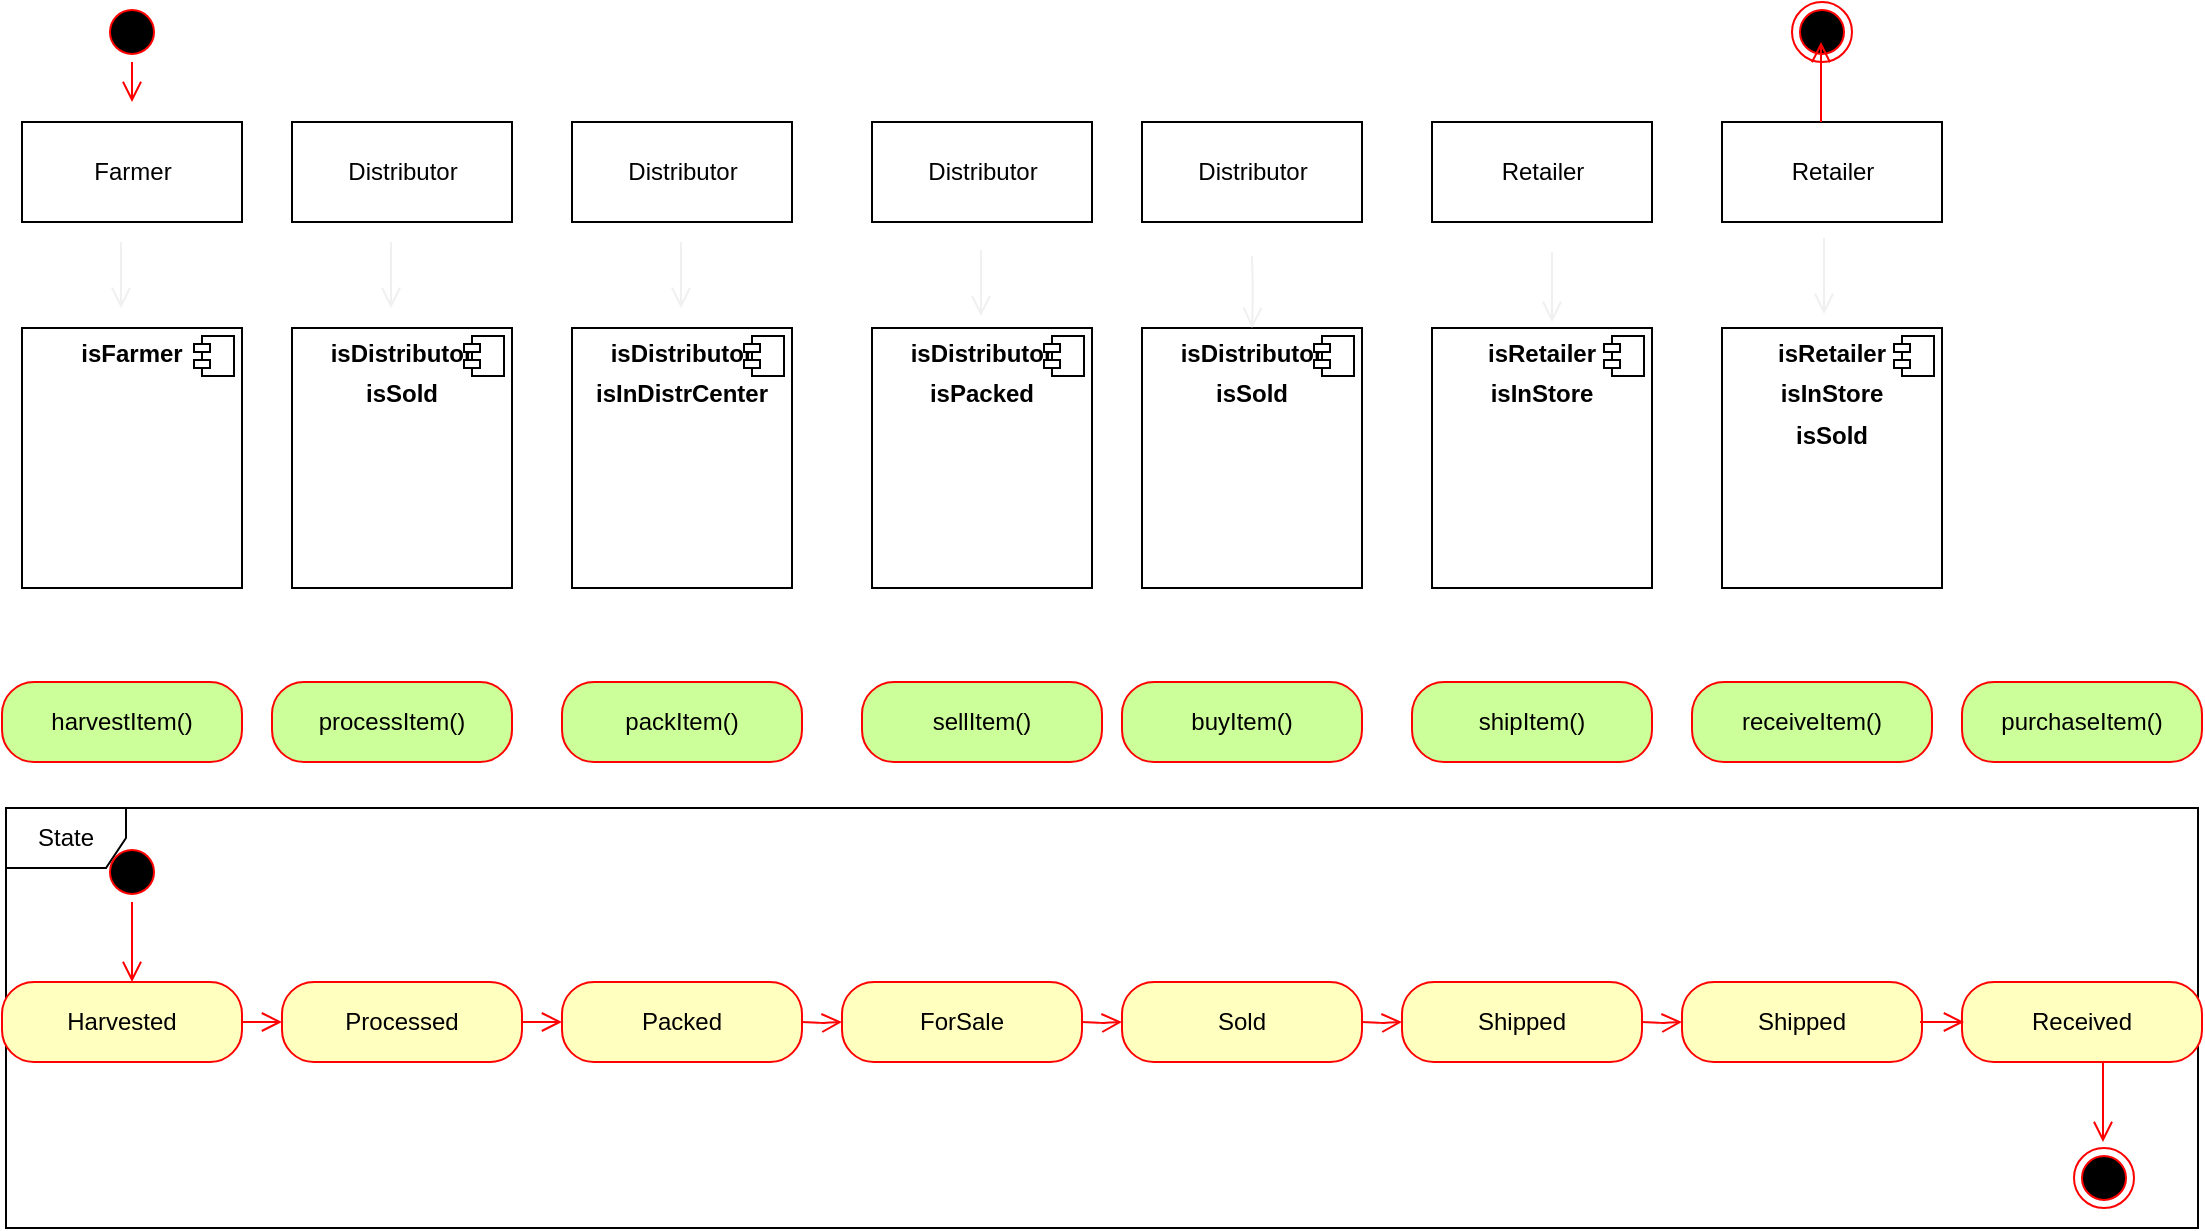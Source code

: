 <mxfile version="13.0.9">
    <diagram id="lZiwIQdMOfMtD67OIh1-" name="Page-1">
        <mxGraphModel dx="1030" dy="780" grid="0" gridSize="10" guides="1" tooltips="1" connect="1" arrows="1" fold="1" page="1" pageScale="1" pageWidth="1100" pageHeight="850" math="0" shadow="0">
            <root>
                <mxCell id="0"/>
                <mxCell id="1" parent="0"/>
                <mxCell id="19" value="State" style="shape=umlFrame;whiteSpace=wrap;html=1;" parent="1" vertex="1">
                    <mxGeometry x="2" y="623" width="1096" height="210" as="geometry"/>
                </mxCell>
                <mxCell id="31" value="Harvested" style="rounded=1;whiteSpace=wrap;html=1;arcSize=40;fontColor=#000000;fillColor=#ffffc0;strokeColor=#ff0000;" parent="1" vertex="1">
                    <mxGeometry y="710" width="120" height="40" as="geometry"/>
                </mxCell>
                <mxCell id="32" value="" style="edgeStyle=orthogonalEdgeStyle;html=1;verticalAlign=bottom;endArrow=open;endSize=8;strokeColor=#ff0000;" parent="1" source="31" edge="1">
                    <mxGeometry relative="1" as="geometry">
                        <mxPoint x="140" y="730" as="targetPoint"/>
                        <mxPoint x="120" y="730" as="sourcePoint"/>
                    </mxGeometry>
                </mxCell>
                <mxCell id="37" value="Processed" style="rounded=1;whiteSpace=wrap;html=1;arcSize=40;fontColor=#000000;fillColor=#ffffc0;strokeColor=#ff0000;" parent="1" vertex="1">
                    <mxGeometry x="140" y="710" width="120" height="40" as="geometry"/>
                </mxCell>
                <mxCell id="38" value="" style="edgeStyle=orthogonalEdgeStyle;html=1;verticalAlign=bottom;endArrow=open;endSize=8;strokeColor=#ff0000;" parent="1" source="37" edge="1">
                    <mxGeometry relative="1" as="geometry">
                        <mxPoint x="280" y="730" as="targetPoint"/>
                        <mxPoint x="260" y="730" as="sourcePoint"/>
                    </mxGeometry>
                </mxCell>
                <mxCell id="39" value="Packed" style="rounded=1;whiteSpace=wrap;html=1;arcSize=40;fontColor=#000000;fillColor=#ffffc0;strokeColor=#ff0000;" parent="1" vertex="1">
                    <mxGeometry x="280" y="710" width="120" height="40" as="geometry"/>
                </mxCell>
                <mxCell id="43" value="" style="edgeStyle=orthogonalEdgeStyle;html=1;verticalAlign=bottom;endArrow=open;endSize=8;strokeColor=#ff0000;" parent="1" edge="1">
                    <mxGeometry relative="1" as="geometry">
                        <mxPoint x="420" y="730" as="targetPoint"/>
                        <mxPoint x="400" y="730" as="sourcePoint"/>
                    </mxGeometry>
                </mxCell>
                <mxCell id="44" value="ForSale" style="rounded=1;whiteSpace=wrap;html=1;arcSize=40;fontColor=#000000;fillColor=#ffffc0;strokeColor=#ff0000;" parent="1" vertex="1">
                    <mxGeometry x="420" y="710" width="120" height="40" as="geometry"/>
                </mxCell>
                <mxCell id="45" value="" style="edgeStyle=orthogonalEdgeStyle;html=1;verticalAlign=bottom;endArrow=open;endSize=8;strokeColor=#ff0000;" parent="1" edge="1">
                    <mxGeometry relative="1" as="geometry">
                        <mxPoint x="560" y="730" as="targetPoint"/>
                        <mxPoint x="540" y="730" as="sourcePoint"/>
                    </mxGeometry>
                </mxCell>
                <mxCell id="46" value="Sold" style="rounded=1;whiteSpace=wrap;html=1;arcSize=40;fontColor=#000000;fillColor=#ffffc0;strokeColor=#ff0000;" parent="1" vertex="1">
                    <mxGeometry x="560" y="710" width="120" height="40" as="geometry"/>
                </mxCell>
                <mxCell id="47" value="" style="edgeStyle=orthogonalEdgeStyle;html=1;verticalAlign=bottom;endArrow=open;endSize=8;strokeColor=#ff0000;" parent="1" edge="1">
                    <mxGeometry relative="1" as="geometry">
                        <mxPoint x="700" y="730" as="targetPoint"/>
                        <mxPoint x="680" y="730" as="sourcePoint"/>
                    </mxGeometry>
                </mxCell>
                <mxCell id="48" value="Shipped" style="rounded=1;whiteSpace=wrap;html=1;arcSize=40;fontColor=#000000;fillColor=#ffffc0;strokeColor=#ff0000;" parent="1" vertex="1">
                    <mxGeometry x="700" y="710" width="120" height="40" as="geometry"/>
                </mxCell>
                <mxCell id="49" value="" style="edgeStyle=orthogonalEdgeStyle;html=1;verticalAlign=bottom;endArrow=open;endSize=8;strokeColor=#ff0000;" parent="1" edge="1">
                    <mxGeometry relative="1" as="geometry">
                        <mxPoint x="840" y="730" as="targetPoint"/>
                        <mxPoint x="820" y="730" as="sourcePoint"/>
                    </mxGeometry>
                </mxCell>
                <mxCell id="50" value="Received" style="rounded=1;whiteSpace=wrap;html=1;arcSize=40;fontColor=#000000;fillColor=#ffffc0;strokeColor=#ff0000;" parent="1" vertex="1">
                    <mxGeometry x="980" y="710" width="120" height="40" as="geometry"/>
                </mxCell>
                <mxCell id="51" value="" style="ellipse;html=1;shape=startState;fillColor=#000000;strokeColor=#ff0000;" parent="1" vertex="1">
                    <mxGeometry x="50" y="640" width="30" height="30" as="geometry"/>
                </mxCell>
                <mxCell id="52" value="" style="edgeStyle=orthogonalEdgeStyle;html=1;verticalAlign=bottom;endArrow=open;endSize=8;strokeColor=#ff0000;" parent="1" source="51" edge="1">
                    <mxGeometry relative="1" as="geometry">
                        <mxPoint x="65" y="710" as="targetPoint"/>
                    </mxGeometry>
                </mxCell>
                <mxCell id="53" value="" style="ellipse;html=1;shape=endState;fillColor=#000000;strokeColor=#ff0000;" parent="1" vertex="1">
                    <mxGeometry x="1036" y="793" width="30" height="30" as="geometry"/>
                </mxCell>
                <mxCell id="65" value="" style="edgeStyle=orthogonalEdgeStyle;html=1;verticalAlign=bottom;endArrow=open;endSize=8;strokeColor=#ff0000;" parent="1" edge="1">
                    <mxGeometry relative="1" as="geometry">
                        <mxPoint x="1050.5" y="790" as="targetPoint"/>
                        <mxPoint x="1050.5" y="750" as="sourcePoint"/>
                    </mxGeometry>
                </mxCell>
                <mxCell id="66" value="Farmer" style="html=1;" parent="1" vertex="1">
                    <mxGeometry x="10" y="280" width="110" height="50" as="geometry"/>
                </mxCell>
                <mxCell id="67" value="Distributor" style="html=1;" parent="1" vertex="1">
                    <mxGeometry x="145" y="280" width="110" height="50" as="geometry"/>
                </mxCell>
                <mxCell id="68" value="Distributor" style="html=1;" parent="1" vertex="1">
                    <mxGeometry x="285" y="280" width="110" height="50" as="geometry"/>
                </mxCell>
                <mxCell id="70" value="Distributor" style="html=1;" parent="1" vertex="1">
                    <mxGeometry x="435" y="280" width="110" height="50" as="geometry"/>
                </mxCell>
                <mxCell id="71" value="Distributor" style="html=1;" parent="1" vertex="1">
                    <mxGeometry x="570" y="280" width="110" height="50" as="geometry"/>
                </mxCell>
                <mxCell id="72" value="Retailer" style="html=1;" parent="1" vertex="1">
                    <mxGeometry x="715" y="280" width="110" height="50" as="geometry"/>
                </mxCell>
                <mxCell id="73" value="Retailer" style="html=1;" parent="1" vertex="1">
                    <mxGeometry x="860" y="280" width="110" height="50" as="geometry"/>
                </mxCell>
                <mxCell id="74" value="" style="ellipse;html=1;shape=startState;fillColor=#000000;strokeColor=#ff0000;" parent="1" vertex="1">
                    <mxGeometry x="50" y="220" width="30" height="30" as="geometry"/>
                </mxCell>
                <mxCell id="75" value="" style="edgeStyle=orthogonalEdgeStyle;html=1;verticalAlign=bottom;endArrow=open;endSize=8;strokeColor=#ff0000;" parent="1" source="74" edge="1">
                    <mxGeometry relative="1" as="geometry">
                        <mxPoint x="65" y="270" as="targetPoint"/>
                    </mxGeometry>
                </mxCell>
                <mxCell id="76" value="" style="ellipse;html=1;shape=endState;fillColor=#000000;strokeColor=#ff0000;" parent="1" vertex="1">
                    <mxGeometry x="895" y="220" width="30" height="30" as="geometry"/>
                </mxCell>
                <mxCell id="79" value="" style="edgeStyle=orthogonalEdgeStyle;html=1;verticalAlign=bottom;endArrow=open;endSize=8;strokeColor=#ff0000;" parent="1" edge="1">
                    <mxGeometry relative="1" as="geometry">
                        <mxPoint x="909.5" y="240" as="targetPoint"/>
                        <mxPoint x="909.5" y="280" as="sourcePoint"/>
                    </mxGeometry>
                </mxCell>
                <mxCell id="81" value="&lt;p style=&quot;margin: 0px ; margin-top: 6px ; text-align: center&quot;&gt;&lt;b&gt;isFarmer&lt;/b&gt;&lt;/p&gt;&lt;p style=&quot;margin: 0px ; margin-top: 6px ; text-align: center&quot;&gt;&lt;b&gt;&lt;br&gt;&lt;/b&gt;&lt;/p&gt;" style="align=left;overflow=fill;html=1;dropTarget=0;" parent="1" vertex="1">
                    <mxGeometry x="10" y="383" width="110" height="130" as="geometry"/>
                </mxCell>
                <mxCell id="82" value="" style="shape=component;jettyWidth=8;jettyHeight=4;" parent="81" vertex="1">
                    <mxGeometry x="1" width="20" height="20" relative="1" as="geometry">
                        <mxPoint x="-24" y="4" as="offset"/>
                    </mxGeometry>
                </mxCell>
                <mxCell id="83" value="harvestItem()" style="rounded=1;whiteSpace=wrap;html=1;arcSize=40;fontColor=#000000;fillColor=#CCFF99;strokeColor=#ff0000;" parent="1" vertex="1">
                    <mxGeometry y="560" width="120" height="40" as="geometry"/>
                </mxCell>
                <mxCell id="85" value="processItem()" style="rounded=1;whiteSpace=wrap;html=1;arcSize=40;fontColor=#000000;fillColor=#CCFF99;strokeColor=#ff0000;" parent="1" vertex="1">
                    <mxGeometry x="135" y="560" width="120" height="40" as="geometry"/>
                </mxCell>
                <mxCell id="87" value="packItem()" style="rounded=1;whiteSpace=wrap;html=1;arcSize=40;fontColor=#000000;fillColor=#CCFF99;strokeColor=#ff0000;" parent="1" vertex="1">
                    <mxGeometry x="280" y="560" width="120" height="40" as="geometry"/>
                </mxCell>
                <mxCell id="88" value="sellItem()" style="rounded=1;whiteSpace=wrap;html=1;arcSize=40;fontColor=#000000;fillColor=#CCFF99;strokeColor=#ff0000;" parent="1" vertex="1">
                    <mxGeometry x="430" y="560" width="120" height="40" as="geometry"/>
                </mxCell>
                <mxCell id="89" value="buyItem()" style="rounded=1;whiteSpace=wrap;html=1;arcSize=40;fontColor=#000000;fillColor=#CCFF99;strokeColor=#ff0000;" parent="1" vertex="1">
                    <mxGeometry x="560" y="560" width="120" height="40" as="geometry"/>
                </mxCell>
                <mxCell id="90" value="shipItem()" style="rounded=1;whiteSpace=wrap;html=1;arcSize=40;fontColor=#000000;fillColor=#CCFF99;strokeColor=#ff0000;" parent="1" vertex="1">
                    <mxGeometry x="705" y="560" width="120" height="40" as="geometry"/>
                </mxCell>
                <mxCell id="91" value="receiveItem()" style="rounded=1;whiteSpace=wrap;html=1;arcSize=40;fontColor=#000000;fillColor=#CCFF99;strokeColor=#ff0000;" parent="1" vertex="1">
                    <mxGeometry x="845" y="560" width="120" height="40" as="geometry"/>
                </mxCell>
                <mxCell id="92" value="&lt;p style=&quot;margin: 0px ; margin-top: 6px ; text-align: center&quot;&gt;&lt;b&gt;isDistributor&lt;/b&gt;&lt;/p&gt;&lt;p style=&quot;margin: 0px ; margin-top: 6px ; text-align: center&quot;&gt;&lt;b&gt;isSold&lt;/b&gt;&lt;/p&gt;" style="align=left;overflow=fill;html=1;dropTarget=0;" parent="1" vertex="1">
                    <mxGeometry x="145" y="383" width="110" height="130" as="geometry"/>
                </mxCell>
                <mxCell id="93" value="" style="shape=component;jettyWidth=8;jettyHeight=4;" parent="92" vertex="1">
                    <mxGeometry x="1" width="20" height="20" relative="1" as="geometry">
                        <mxPoint x="-24" y="4" as="offset"/>
                    </mxGeometry>
                </mxCell>
                <mxCell id="94" value="&lt;p style=&quot;margin: 0px ; margin-top: 6px ; text-align: center&quot;&gt;&lt;b&gt;isDistributor&lt;/b&gt;&lt;/p&gt;&lt;p style=&quot;margin: 0px ; margin-top: 6px ; text-align: center&quot;&gt;&lt;b&gt;isInDistrCenter&lt;/b&gt;&lt;/p&gt;" style="align=left;overflow=fill;html=1;dropTarget=0;" parent="1" vertex="1">
                    <mxGeometry x="285" y="383" width="110" height="130" as="geometry"/>
                </mxCell>
                <mxCell id="95" value="" style="shape=component;jettyWidth=8;jettyHeight=4;" parent="94" vertex="1">
                    <mxGeometry x="1" width="20" height="20" relative="1" as="geometry">
                        <mxPoint x="-24" y="4" as="offset"/>
                    </mxGeometry>
                </mxCell>
                <mxCell id="96" value="&lt;p style=&quot;margin: 0px ; margin-top: 6px ; text-align: center&quot;&gt;&lt;b&gt;isDistributor&lt;/b&gt;&lt;/p&gt;&lt;p style=&quot;margin: 0px ; margin-top: 6px ; text-align: center&quot;&gt;&lt;b&gt;isPacked&lt;/b&gt;&lt;/p&gt;&lt;p style=&quot;margin: 0px ; margin-top: 6px ; text-align: center&quot;&gt;&lt;b&gt;&lt;br&gt;&lt;/b&gt;&lt;/p&gt;" style="align=left;overflow=fill;html=1;dropTarget=0;" parent="1" vertex="1">
                    <mxGeometry x="435" y="383" width="110" height="130" as="geometry"/>
                </mxCell>
                <mxCell id="97" value="" style="shape=component;jettyWidth=8;jettyHeight=4;" parent="96" vertex="1">
                    <mxGeometry x="1" width="20" height="20" relative="1" as="geometry">
                        <mxPoint x="-24" y="4" as="offset"/>
                    </mxGeometry>
                </mxCell>
                <mxCell id="98" value="&lt;p style=&quot;margin: 0px ; margin-top: 6px ; text-align: center&quot;&gt;&lt;b&gt;isDistributor&lt;/b&gt;&lt;/p&gt;&lt;p style=&quot;margin: 0px ; margin-top: 6px ; text-align: center&quot;&gt;&lt;b&gt;isSold&lt;/b&gt;&lt;/p&gt;" style="align=left;overflow=fill;html=1;dropTarget=0;" parent="1" vertex="1">
                    <mxGeometry x="570" y="383" width="110" height="130" as="geometry"/>
                </mxCell>
                <mxCell id="99" value="" style="shape=component;jettyWidth=8;jettyHeight=4;" parent="98" vertex="1">
                    <mxGeometry x="1" width="20" height="20" relative="1" as="geometry">
                        <mxPoint x="-24" y="4" as="offset"/>
                    </mxGeometry>
                </mxCell>
                <mxCell id="100" value="&lt;p style=&quot;margin: 0px ; margin-top: 6px ; text-align: center&quot;&gt;&lt;b&gt;isRetailer&lt;/b&gt;&lt;/p&gt;&lt;p style=&quot;margin: 0px ; margin-top: 6px ; text-align: center&quot;&gt;&lt;b&gt;isInStore&lt;/b&gt;&lt;/p&gt;&lt;p style=&quot;margin: 0px ; margin-top: 6px ; text-align: center&quot;&gt;&lt;b&gt;&lt;br&gt;&lt;/b&gt;&lt;/p&gt;" style="align=left;overflow=fill;html=1;dropTarget=0;" parent="1" vertex="1">
                    <mxGeometry x="715" y="383" width="110" height="130" as="geometry"/>
                </mxCell>
                <mxCell id="101" value="" style="shape=component;jettyWidth=8;jettyHeight=4;" parent="100" vertex="1">
                    <mxGeometry x="1" width="20" height="20" relative="1" as="geometry">
                        <mxPoint x="-24" y="4" as="offset"/>
                    </mxGeometry>
                </mxCell>
                <mxCell id="102" value="&lt;p style=&quot;margin: 0px ; margin-top: 6px ; text-align: center&quot;&gt;&lt;b&gt;isRetailer&lt;/b&gt;&lt;/p&gt;&lt;p style=&quot;margin: 0px ; margin-top: 6px ; text-align: center&quot;&gt;&lt;b&gt;isInStore&lt;/b&gt;&lt;/p&gt;&lt;p style=&quot;margin: 0px ; margin-top: 6px ; text-align: center&quot;&gt;&lt;b&gt;isSold&lt;/b&gt;&lt;/p&gt;" style="align=left;overflow=fill;html=1;dropTarget=0;" parent="1" vertex="1">
                    <mxGeometry x="860" y="383" width="110" height="130" as="geometry"/>
                </mxCell>
                <mxCell id="103" value="" style="shape=component;jettyWidth=8;jettyHeight=4;" parent="102" vertex="1">
                    <mxGeometry x="1" width="20" height="20" relative="1" as="geometry">
                        <mxPoint x="-24" y="4" as="offset"/>
                    </mxGeometry>
                </mxCell>
                <mxCell id="106" value="" style="edgeStyle=orthogonalEdgeStyle;html=1;verticalAlign=bottom;endArrow=open;endSize=8;strokeColor=#F0F0F0;" parent="1" edge="1">
                    <mxGeometry relative="1" as="geometry">
                        <mxPoint x="59.5" y="373" as="targetPoint"/>
                        <mxPoint x="59.5" y="340" as="sourcePoint"/>
                    </mxGeometry>
                </mxCell>
                <mxCell id="109" value="" style="edgeStyle=orthogonalEdgeStyle;html=1;verticalAlign=bottom;endArrow=open;endSize=8;strokeColor=#F0F0F0;" parent="1" edge="1">
                    <mxGeometry relative="1" as="geometry">
                        <mxPoint x="194.5" y="373" as="targetPoint"/>
                        <mxPoint x="194.5" y="340" as="sourcePoint"/>
                    </mxGeometry>
                </mxCell>
                <mxCell id="110" value="" style="edgeStyle=orthogonalEdgeStyle;html=1;verticalAlign=bottom;endArrow=open;endSize=8;strokeColor=#F0F0F0;" parent="1" edge="1">
                    <mxGeometry relative="1" as="geometry">
                        <mxPoint x="339.5" y="373" as="targetPoint"/>
                        <mxPoint x="339.5" y="340" as="sourcePoint"/>
                    </mxGeometry>
                </mxCell>
                <mxCell id="111" value="" style="edgeStyle=orthogonalEdgeStyle;html=1;verticalAlign=bottom;endArrow=open;endSize=8;strokeColor=#F0F0F0;" parent="1" edge="1">
                    <mxGeometry relative="1" as="geometry">
                        <mxPoint x="489.5" y="377" as="targetPoint"/>
                        <mxPoint x="489.5" y="344" as="sourcePoint"/>
                    </mxGeometry>
                </mxCell>
                <mxCell id="118" value="" style="edgeStyle=orthogonalEdgeStyle;html=1;verticalAlign=bottom;endArrow=open;endSize=8;strokeColor=#F0F0F0;entryX=0.5;entryY=0;entryDx=0;entryDy=0;" parent="1" target="98" edge="1">
                    <mxGeometry relative="1" as="geometry">
                        <mxPoint x="499.5" y="387" as="targetPoint"/>
                        <mxPoint x="625" y="347" as="sourcePoint"/>
                    </mxGeometry>
                </mxCell>
                <mxCell id="120" value="" style="edgeStyle=orthogonalEdgeStyle;html=1;verticalAlign=bottom;endArrow=open;endSize=8;strokeColor=#F0F0F0;" parent="1" edge="1">
                    <mxGeometry relative="1" as="geometry">
                        <mxPoint x="775" y="380" as="targetPoint"/>
                        <mxPoint x="775" y="345" as="sourcePoint"/>
                    </mxGeometry>
                </mxCell>
                <mxCell id="121" value="" style="edgeStyle=orthogonalEdgeStyle;html=1;verticalAlign=bottom;endArrow=open;endSize=8;strokeColor=#F0F0F0;" parent="1" edge="1">
                    <mxGeometry relative="1" as="geometry">
                        <mxPoint x="911" y="376" as="targetPoint"/>
                        <mxPoint x="911" y="338" as="sourcePoint"/>
                    </mxGeometry>
                </mxCell>
                <mxCell id="122" value="Shipped" style="rounded=1;whiteSpace=wrap;html=1;arcSize=40;fontColor=#000000;fillColor=#ffffc0;strokeColor=#ff0000;" vertex="1" parent="1">
                    <mxGeometry x="840" y="710" width="120" height="40" as="geometry"/>
                </mxCell>
                <mxCell id="125" value="" style="edgeStyle=orthogonalEdgeStyle;html=1;verticalAlign=bottom;endArrow=open;endSize=8;strokeColor=#ff0000;" edge="1" parent="1">
                    <mxGeometry relative="1" as="geometry">
                        <mxPoint x="981" y="730" as="targetPoint"/>
                        <mxPoint x="959" y="730" as="sourcePoint"/>
                    </mxGeometry>
                </mxCell>
                <mxCell id="127" value="purchaseItem()" style="rounded=1;whiteSpace=wrap;html=1;arcSize=40;fontColor=#000000;fillColor=#CCFF99;strokeColor=#ff0000;" vertex="1" parent="1">
                    <mxGeometry x="980" y="560" width="120" height="40" as="geometry"/>
                </mxCell>
            </root>
        </mxGraphModel>
    </diagram>
</mxfile>